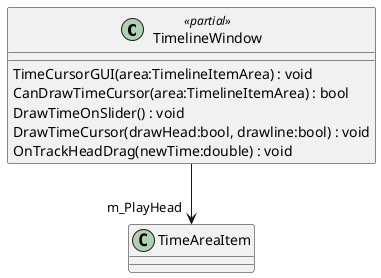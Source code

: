 @startuml
class TimelineWindow <<partial>> {
    TimeCursorGUI(area:TimelineItemArea) : void
    CanDrawTimeCursor(area:TimelineItemArea) : bool
    DrawTimeOnSlider() : void
    DrawTimeCursor(drawHead:bool, drawline:bool) : void
    OnTrackHeadDrag(newTime:double) : void
}
TimelineWindow --> "m_PlayHead" TimeAreaItem
@enduml
